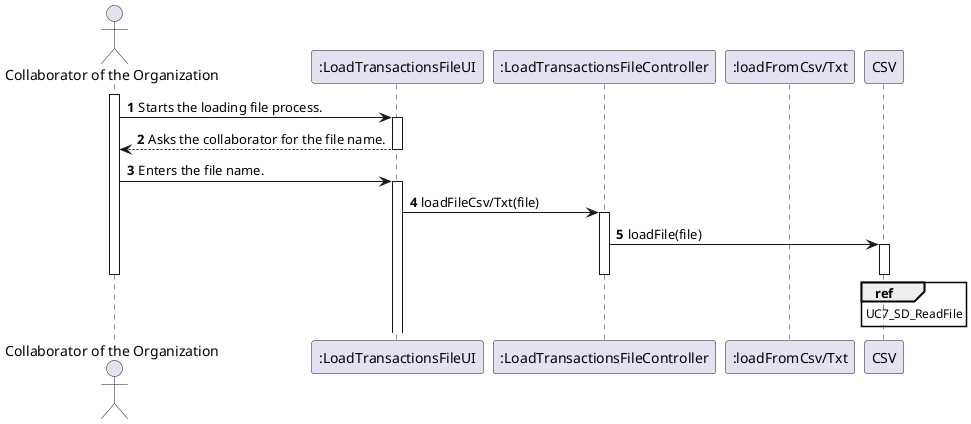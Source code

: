 @startuml
autonumber
'hide footbox
actor "Collaborator of the Organization" as COL

participant ":LoadTransactionsFileUI" as UI
participant ":LoadTransactionsFileController" as CTRL
participant ":loadFromCsv/Txt" as L

activate COL
COL -> UI : Starts the loading file process.
activate UI
UI --> COL : Asks the collaborator for the file name.
deactivate UI
COL -> UI : Enters the file name.
activate UI
UI -> CTRL : loadFileCsv/Txt(file)
activate CTRL
CTRL -> CSV: loadFile(file)
activate CSV
deactivate CSV
ref over CSV: UC7_SD_ReadFile

deactivate CTRL


deactivate COL

@enduml
